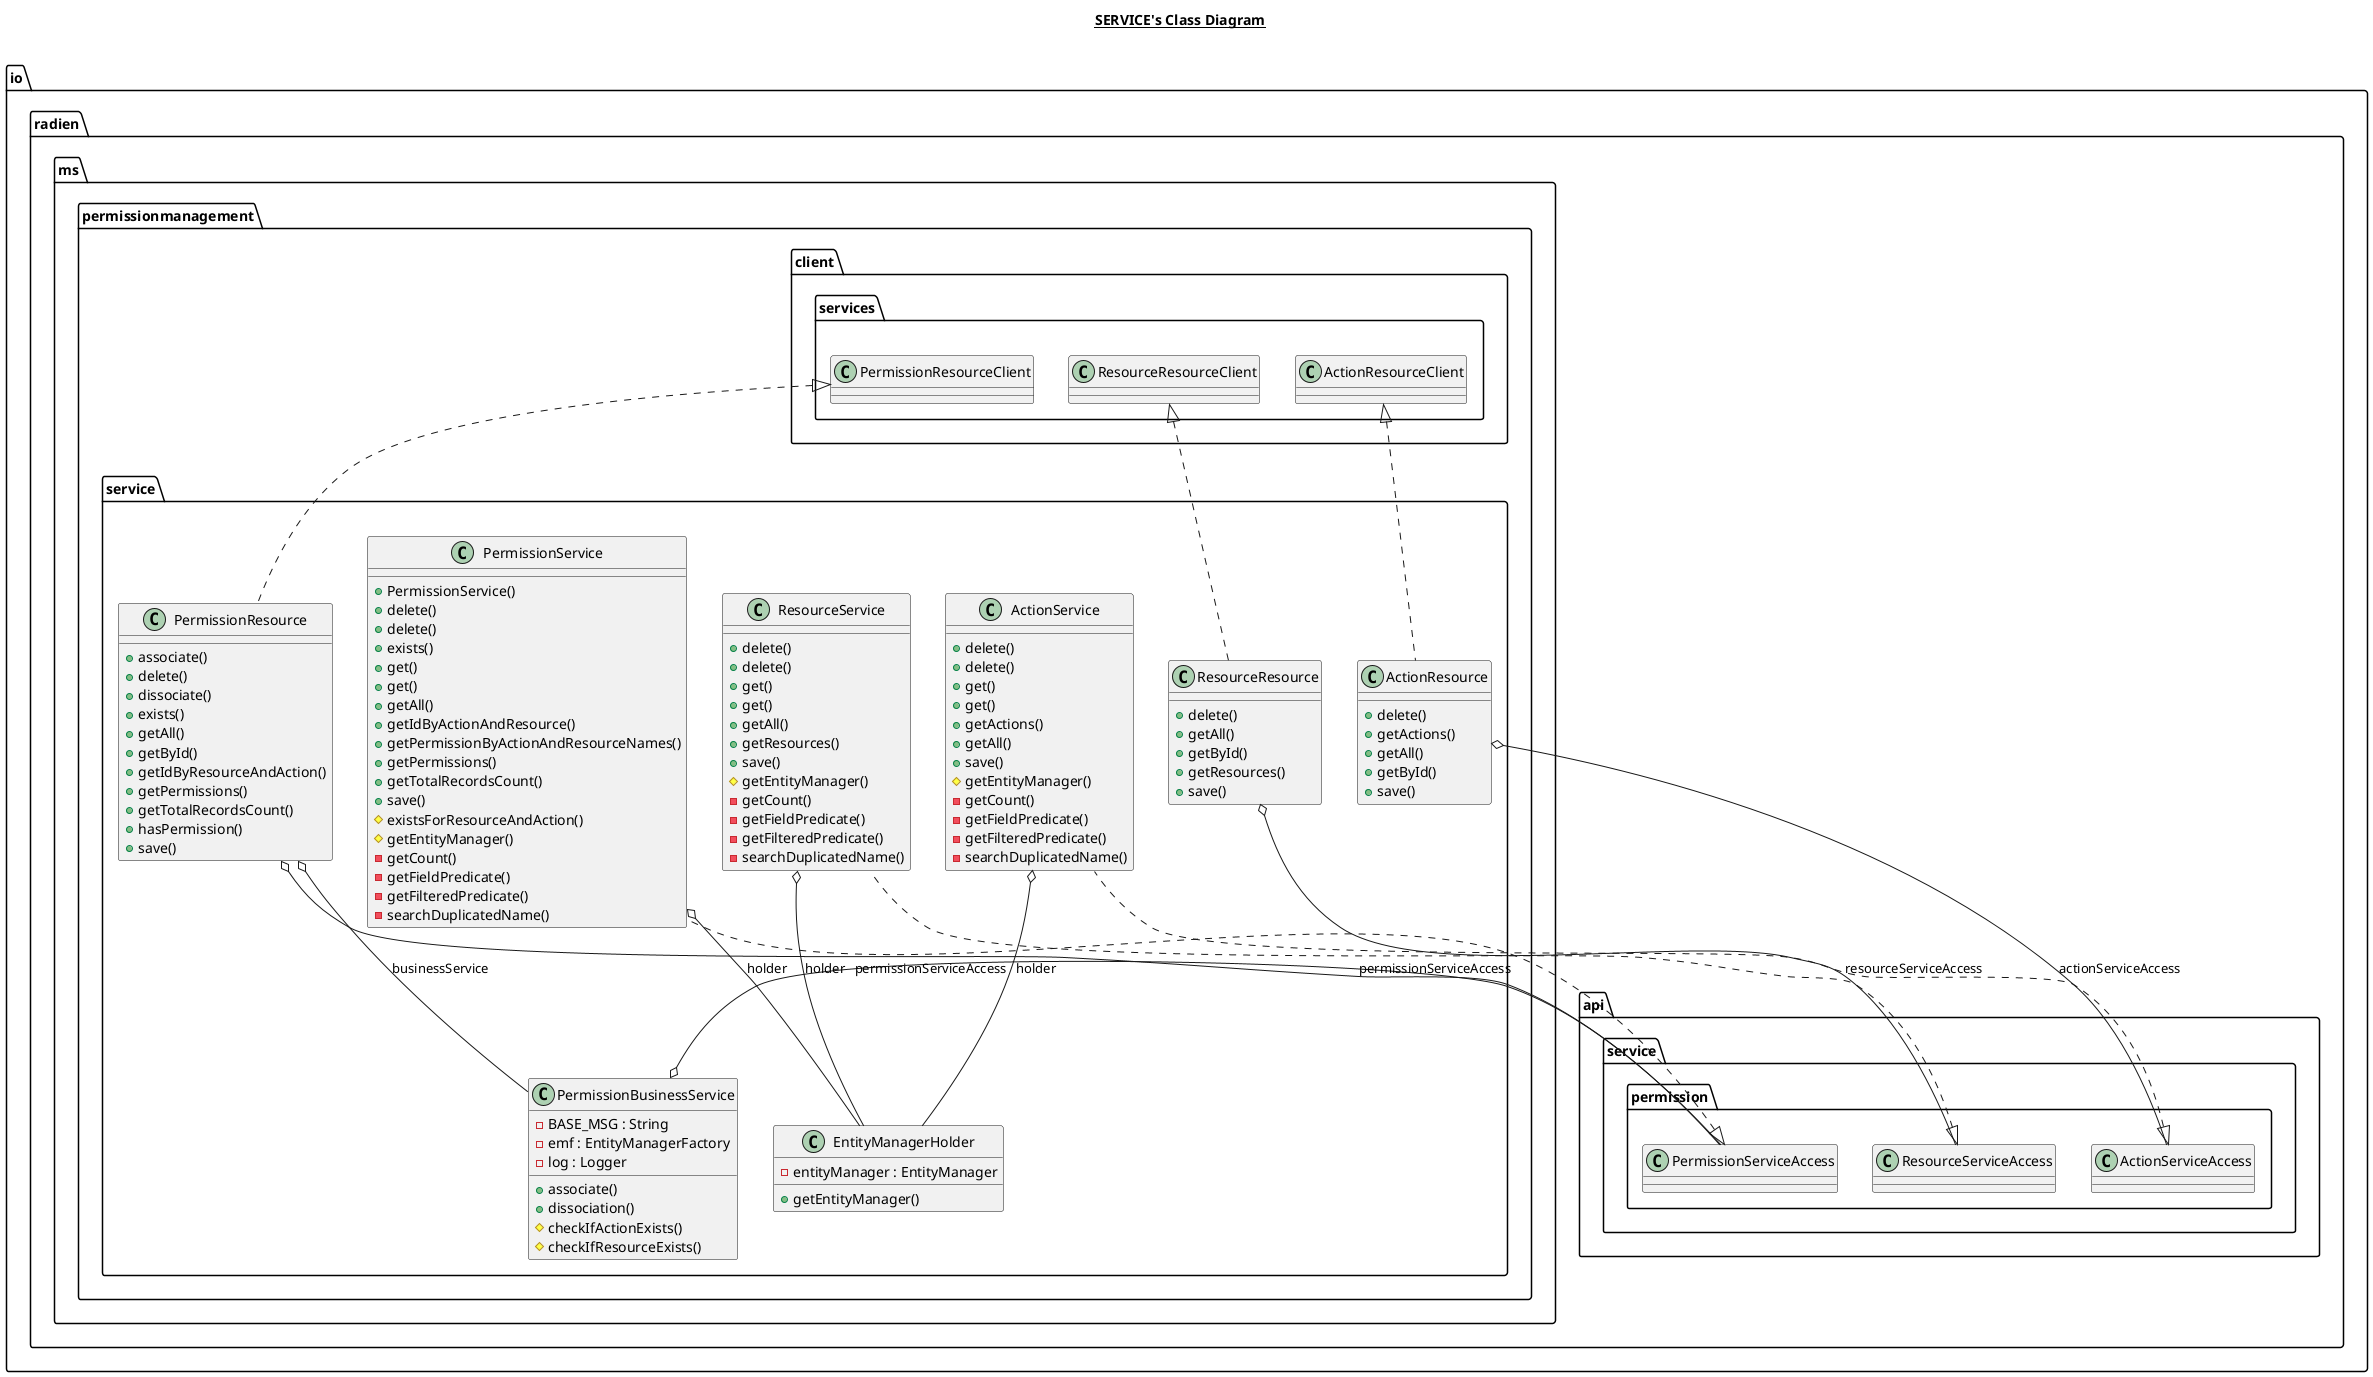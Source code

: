 @startuml

title __SERVICE's Class Diagram__\n

  namespace io.radien.ms.permissionmanagement {
    namespace service {
      class io.radien.ms.permissionmanagement.service.ActionResource {
          + delete()
          + getActions()
          + getAll()
          + getById()
          + save()
      }
    }
  }
  

  namespace io.radien.ms.permissionmanagement {
    namespace service {
      class io.radien.ms.permissionmanagement.service.ActionService {
          + delete()
          + delete()
          + get()
          + get()
          + getActions()
          + getAll()
          + save()
          # getEntityManager()
          - getCount()
          - getFieldPredicate()
          - getFilteredPredicate()
          - searchDuplicatedName()
      }
    }
  }
  

  namespace io.radien.ms.permissionmanagement {
    namespace service {
      class io.radien.ms.permissionmanagement.service.EntityManagerHolder {
          - entityManager : EntityManager
          + getEntityManager()
      }
    }
  }
  

  namespace io.radien.ms.permissionmanagement {
    namespace service {
      class io.radien.ms.permissionmanagement.service.PermissionBusinessService {
          - BASE_MSG : String
          - emf : EntityManagerFactory
          - log : Logger
          + associate()
          + dissociation()
          # checkIfActionExists()
          # checkIfResourceExists()
      }
    }
  }
  

  namespace io.radien.ms.permissionmanagement {
    namespace service {
      class io.radien.ms.permissionmanagement.service.PermissionResource {
          + associate()
          + delete()
          + dissociate()
          + exists()
          + getAll()
          + getById()
          + getIdByResourceAndAction()
          + getPermissions()
          + getTotalRecordsCount()
          + hasPermission()
          + save()
      }
    }
  }
  

  namespace io.radien.ms.permissionmanagement {
    namespace service {
      class io.radien.ms.permissionmanagement.service.PermissionService {
          + PermissionService()
          + delete()
          + delete()
          + exists()
          + get()
          + get()
          + getAll()
          + getIdByActionAndResource()
          + getPermissionByActionAndResourceNames()
          + getPermissions()
          + getTotalRecordsCount()
          + save()
          # existsForResourceAndAction()
          # getEntityManager()
          - getCount()
          - getFieldPredicate()
          - getFilteredPredicate()
          - searchDuplicatedName()
      }
    }
  }
  

  namespace io.radien.ms.permissionmanagement {
    namespace service {
      class io.radien.ms.permissionmanagement.service.ResourceResource {
          + delete()
          + getAll()
          + getById()
          + getResources()
          + save()
      }
    }
  }
  

  namespace io.radien.ms.permissionmanagement {
    namespace service {
      class io.radien.ms.permissionmanagement.service.ResourceService {
          + delete()
          + delete()
          + get()
          + get()
          + getAll()
          + getResources()
          + save()
          # getEntityManager()
          - getCount()
          - getFieldPredicate()
          - getFilteredPredicate()
          - searchDuplicatedName()
      }
    }
  }
  

  io.radien.ms.permissionmanagement.service.ActionResource .up.|> io.radien.ms.permissionmanagement.client.services.ActionResourceClient
  io.radien.ms.permissionmanagement.service.ActionResource o-- io.radien.api.service.permission.ActionServiceAccess : actionServiceAccess
  io.radien.ms.permissionmanagement.service.ActionService .up.|> io.radien.api.service.permission.ActionServiceAccess
  io.radien.ms.permissionmanagement.service.ActionService o-- io.radien.ms.permissionmanagement.service.EntityManagerHolder : holder
  io.radien.ms.permissionmanagement.service.PermissionBusinessService o-- io.radien.api.service.permission.PermissionServiceAccess : permissionServiceAccess
  io.radien.ms.permissionmanagement.service.PermissionResource .up.|> io.radien.ms.permissionmanagement.client.services.PermissionResourceClient
  io.radien.ms.permissionmanagement.service.PermissionResource o-- io.radien.ms.permissionmanagement.service.PermissionBusinessService : businessService
  io.radien.ms.permissionmanagement.service.PermissionResource o-- io.radien.api.service.permission.PermissionServiceAccess : permissionServiceAccess
  io.radien.ms.permissionmanagement.service.PermissionService .up.|> io.radien.api.service.permission.PermissionServiceAccess
  io.radien.ms.permissionmanagement.service.PermissionService o-- io.radien.ms.permissionmanagement.service.EntityManagerHolder : holder
  io.radien.ms.permissionmanagement.service.ResourceResource .up.|> io.radien.ms.permissionmanagement.client.services.ResourceResourceClient
  io.radien.ms.permissionmanagement.service.ResourceResource o-- io.radien.api.service.permission.ResourceServiceAccess : resourceServiceAccess
  io.radien.ms.permissionmanagement.service.ResourceService .up.|> io.radien.api.service.permission.ResourceServiceAccess
  io.radien.ms.permissionmanagement.service.ResourceService o-- io.radien.ms.permissionmanagement.service.EntityManagerHolder : holder







@enduml
